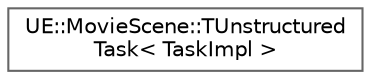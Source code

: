 digraph "Graphical Class Hierarchy"
{
 // INTERACTIVE_SVG=YES
 // LATEX_PDF_SIZE
  bgcolor="transparent";
  edge [fontname=Helvetica,fontsize=10,labelfontname=Helvetica,labelfontsize=10];
  node [fontname=Helvetica,fontsize=10,shape=box,height=0.2,width=0.4];
  rankdir="LR";
  Node0 [id="Node000000",label="UE::MovieScene::TUnstructured\lTask\< TaskImpl \>",height=0.2,width=0.4,color="grey40", fillcolor="white", style="filled",URL="$d6/db5/structUE_1_1MovieScene_1_1TUnstructuredTask.html",tooltip=" "];
}
